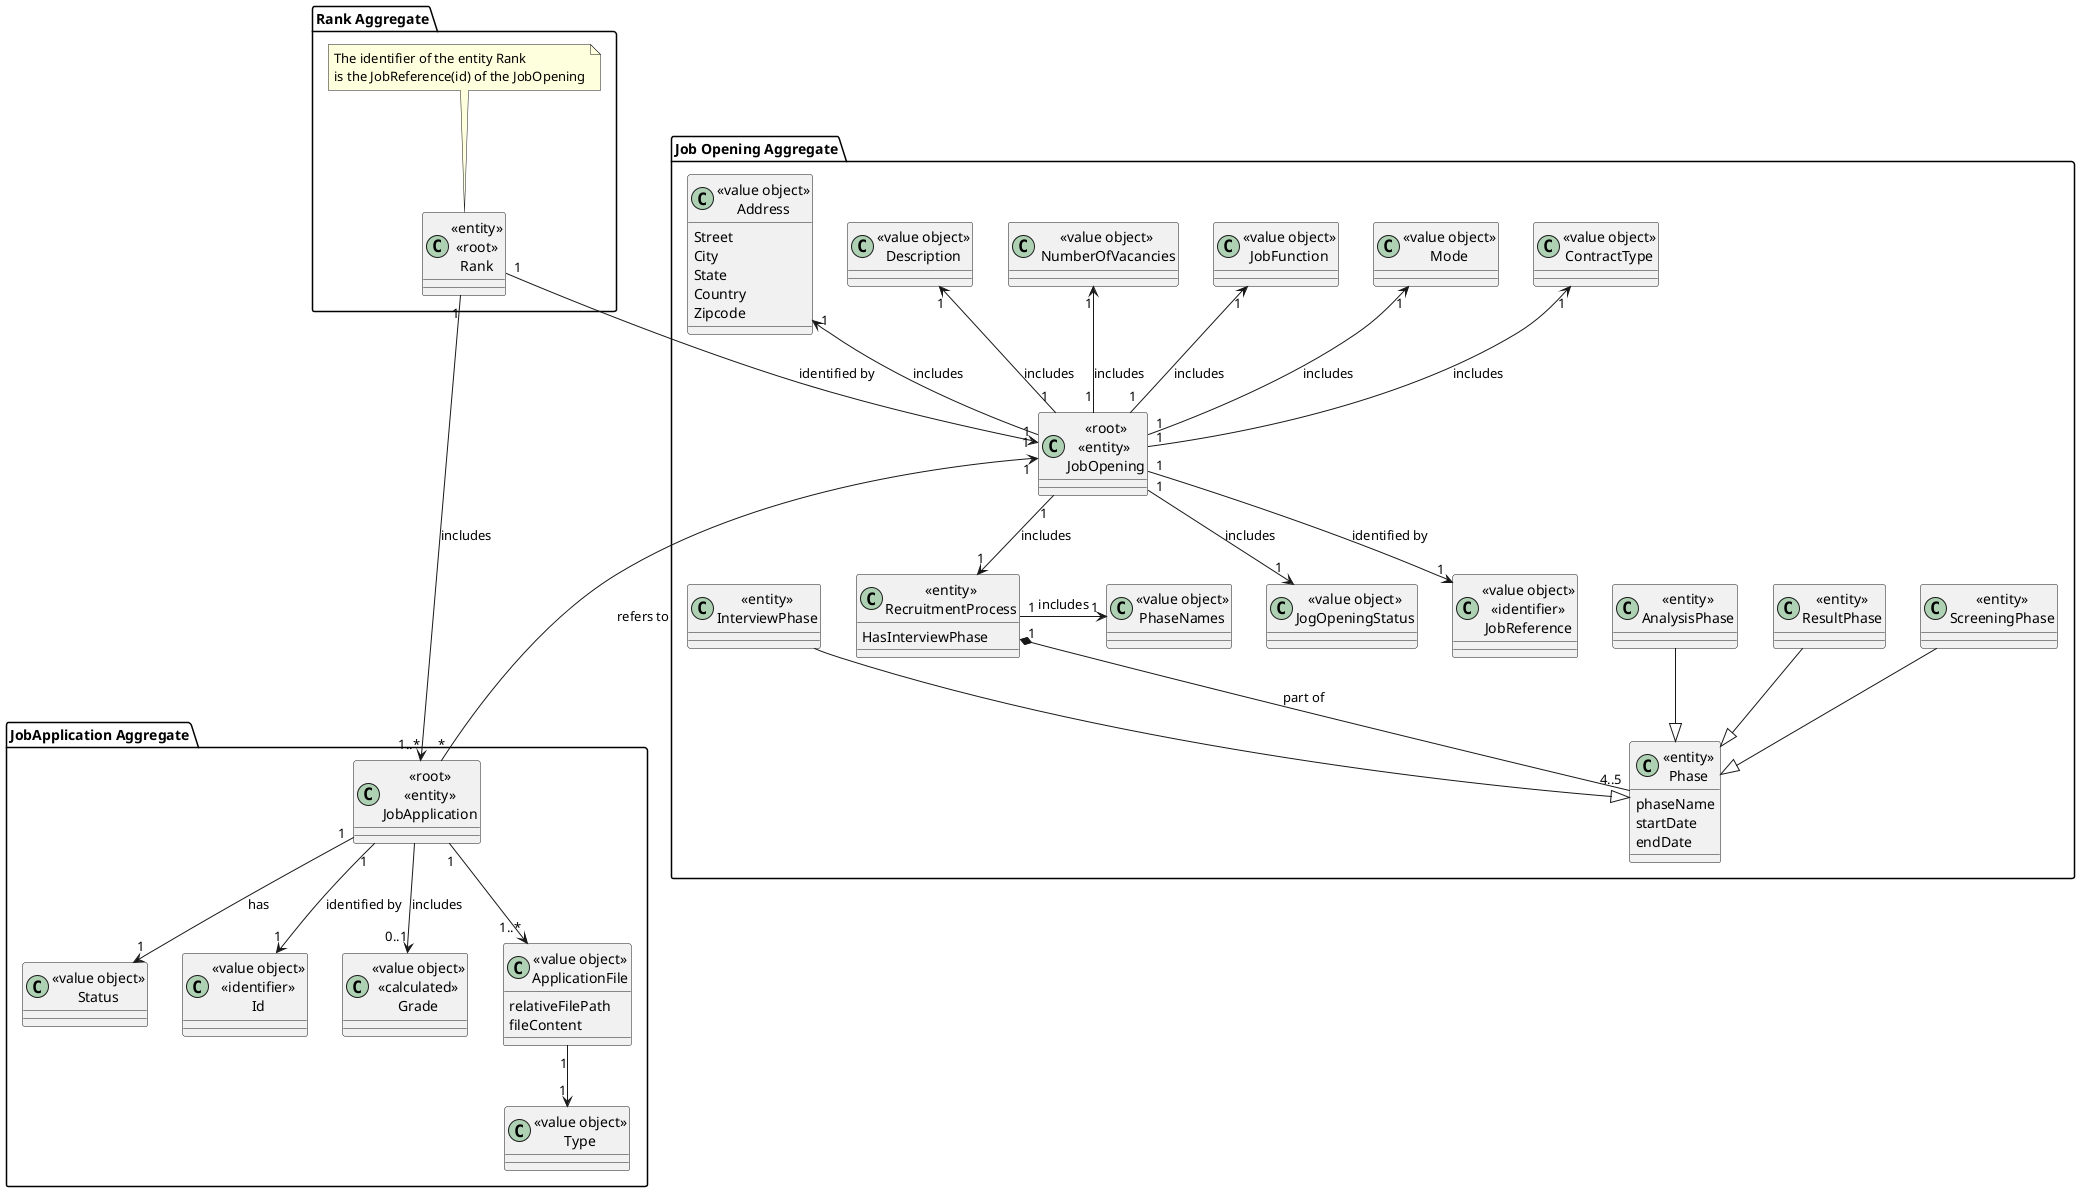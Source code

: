 @startuml
'https://plantuml.com/class-diagram

package "Rank Aggregate"{

    class "«entity»\n«root»\nRank" as Rank{
    }

note as N6
The identifier of the entity Rank
is the JobReference(id) of the JobOpening
end note

}


package "JobApplication Aggregate"{
    class "«root»\n«entity»\nJobApplication" as JobApplication{

    }
    class "«value object»\nStatus" as Status{
    }

     class "«value object»\n«identifier»\nId" as ID{
     }

    class "«value object»\n«calculated»\nGrade" as Grade{}


    class "«value object»\nApplicationFile" as ApplicationFile{
    relativeFilePath
    fileContent


    }

    class "«value object»\nType" as Type{
    }
}


package "Job Opening Aggregate"{

    class "«entity»\nRecruitmentProcess" as RecruitmentProcess{
        HasInterviewPhase
    }

     class "«entity»\nPhase" as Phase{
        phaseName
        startDate
        endDate
     }

    class "«value object»\nPhaseNames" as PhaseNames{

    }


 class "«entity»\nScreeningPhase" as ScreeningPhase{

     }

    class "«entity»\nResultPhase" as ResultPhase{
    }

    class "«entity»\nAnalysisPhase" as AnalysisPhase{

    }

    class "«root»\n«entity» \nJobOpening" as JobOpening{


    }

    class "«value object»\nJogOpeningStatus" as JogOpeningStatus {
    }

     class "«value object»\nContractType" as ContractType{
     }

    class "«value object»\nMode" as Mode{

    }

    class "«value object»\nJobFunction" as JobFunction{

    }

    class "«value object»\n NumberOfVacancies" as  NumberOfVacancies{

    }

    class "«value object»\nDescription" as Description{

    }


    class "«value object»\nAddress" as Address1{
        Street
        City
        State
        Country
        Zipcode
    }

    class "«value object»\n«identifier»\nJobReference" as JobReference{
    }

    class  "«entity»\nInterviewPhase" as InterviewPhase{

    }

}

N6 -- Rank

Rank "1" --> "1" JobOpening : identified by


JobApplication"1"-->"1" ID : identified by
JobApplication --> "0..1" Grade : includes

JobApplication "1" --> "1..*" ApplicationFile

 Rank "1" --> "1..*" JobApplication : includes


JobApplication "1"-->"1" Status : has
ApplicationFile "1" --> "1" Type


Mode "1" <-- "1"JobOpening : includes
JobFunction "1" <-- "1"JobOpening : includes
NumberOfVacancies "1" <-- "1"JobOpening : includes
Description "1" <-- "1"JobOpening : includes
Address1"1" <-- "1"JobOpening : includes
ContractType "1" <--"1" JobOpening : includes


JobOpening "1"-->"1" JobReference : identified by

JobOpening "1"-->"1" JogOpeningStatus : includes
JobOpening "1"<---"*"JobApplication : refers to
JobOpening "1" --> "1"RecruitmentProcess :includes


RecruitmentProcess "1" *--"4..5" Phase :part of
RecruitmentProcess "1" -> "1" PhaseNames : includes

ScreeningPhase --|> Phase
ResultPhase --|> Phase
InterviewPhase --|> Phase
AnalysisPhase --|> Phase

@enduml